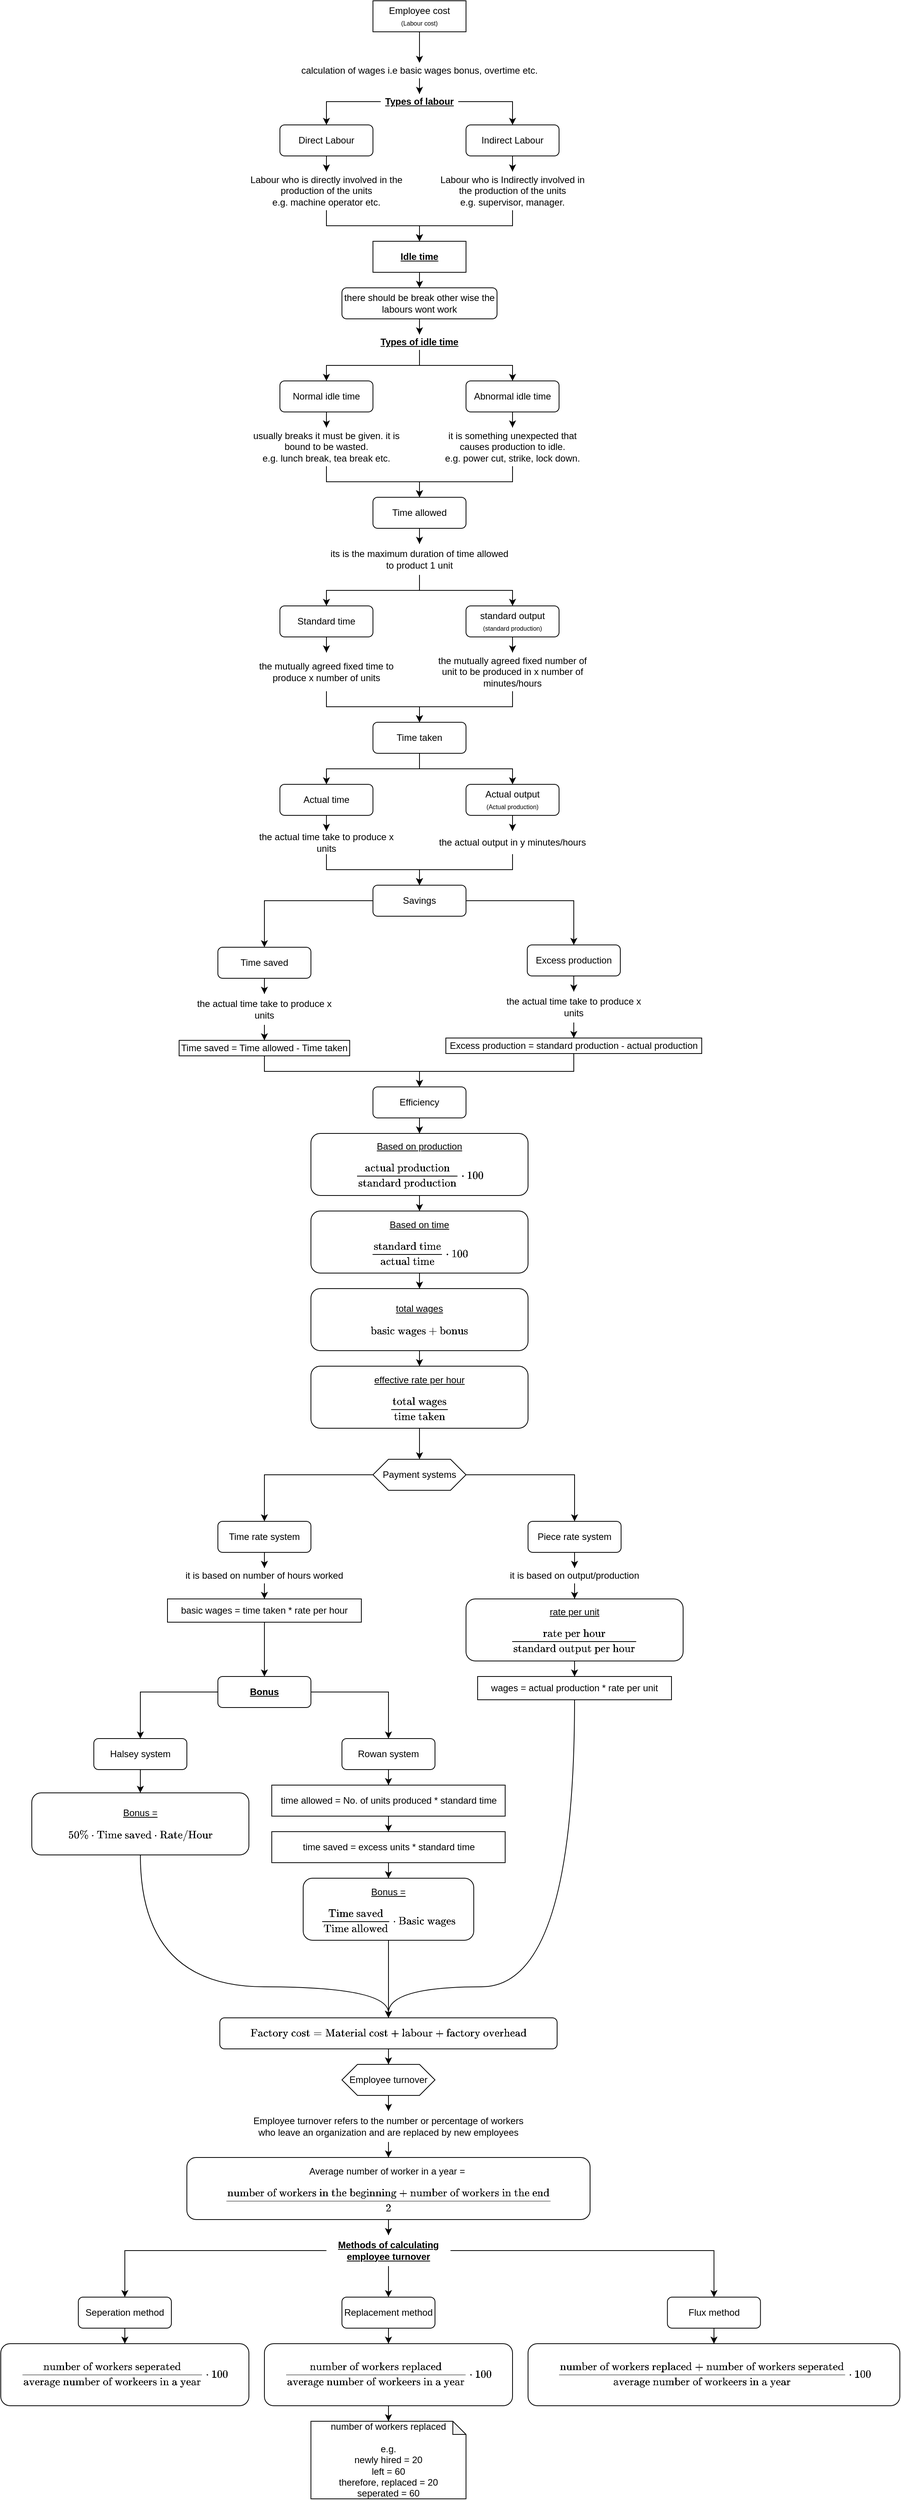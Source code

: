 <mxfile version="15.0.6" type="github">
  <diagram id="CyPvhByOn69fHsdpHqbr" name="Page-1">
    <mxGraphModel dx="1958" dy="593" grid="1" gridSize="10" guides="1" tooltips="1" connect="1" arrows="1" fold="1" page="1" pageScale="1" pageWidth="850" pageHeight="1100" math="1" shadow="0">
      <root>
        <mxCell id="0" />
        <mxCell id="1" parent="0" />
        <mxCell id="h90uzLbG_IrZYUISlAX0-3" style="edgeStyle=orthogonalEdgeStyle;rounded=0;orthogonalLoop=1;jettySize=auto;html=1;" parent="1" source="h90uzLbG_IrZYUISlAX0-1" target="h90uzLbG_IrZYUISlAX0-2" edge="1">
          <mxGeometry relative="1" as="geometry" />
        </mxCell>
        <mxCell id="h90uzLbG_IrZYUISlAX0-1" value="&lt;div&gt;Employee cost&lt;/div&gt;&lt;font style=&quot;font-size: 8px&quot;&gt;(Labour cost)&lt;/font&gt;" style="rounded=0;whiteSpace=wrap;html=1;" parent="1" vertex="1">
          <mxGeometry x="360" width="120" height="40" as="geometry" />
        </mxCell>
        <mxCell id="h90uzLbG_IrZYUISlAX0-8" style="edgeStyle=orthogonalEdgeStyle;rounded=0;orthogonalLoop=1;jettySize=auto;html=1;" parent="1" source="h90uzLbG_IrZYUISlAX0-2" target="h90uzLbG_IrZYUISlAX0-5" edge="1">
          <mxGeometry relative="1" as="geometry" />
        </mxCell>
        <mxCell id="h90uzLbG_IrZYUISlAX0-2" value="calculation of wages i.e basic wages bonus, overtime etc." style="text;html=1;strokeColor=none;fillColor=none;align=center;verticalAlign=middle;whiteSpace=wrap;rounded=0;" parent="1" vertex="1">
          <mxGeometry x="240" y="80" width="360" height="20" as="geometry" />
        </mxCell>
        <mxCell id="h90uzLbG_IrZYUISlAX0-11" style="edgeStyle=orthogonalEdgeStyle;rounded=0;orthogonalLoop=1;jettySize=auto;html=1;" parent="1" source="h90uzLbG_IrZYUISlAX0-5" target="h90uzLbG_IrZYUISlAX0-9" edge="1">
          <mxGeometry relative="1" as="geometry" />
        </mxCell>
        <mxCell id="h90uzLbG_IrZYUISlAX0-12" style="edgeStyle=orthogonalEdgeStyle;rounded=0;orthogonalLoop=1;jettySize=auto;html=1;" parent="1" source="h90uzLbG_IrZYUISlAX0-5" target="h90uzLbG_IrZYUISlAX0-10" edge="1">
          <mxGeometry relative="1" as="geometry" />
        </mxCell>
        <mxCell id="h90uzLbG_IrZYUISlAX0-5" value="&lt;u&gt;&lt;b&gt;Types of labour&lt;/b&gt;&lt;/u&gt;" style="text;html=1;strokeColor=none;fillColor=none;align=center;verticalAlign=middle;whiteSpace=wrap;rounded=0;" parent="1" vertex="1">
          <mxGeometry x="370" y="120" width="100" height="20" as="geometry" />
        </mxCell>
        <mxCell id="h90uzLbG_IrZYUISlAX0-15" style="edgeStyle=orthogonalEdgeStyle;rounded=0;orthogonalLoop=1;jettySize=auto;html=1;" parent="1" source="h90uzLbG_IrZYUISlAX0-9" target="h90uzLbG_IrZYUISlAX0-13" edge="1">
          <mxGeometry relative="1" as="geometry">
            <mxPoint x="300" y="220" as="targetPoint" />
          </mxGeometry>
        </mxCell>
        <mxCell id="h90uzLbG_IrZYUISlAX0-9" value="Direct Labour" style="rounded=1;whiteSpace=wrap;html=1;" parent="1" vertex="1">
          <mxGeometry x="240" y="160" width="120" height="40" as="geometry" />
        </mxCell>
        <mxCell id="h90uzLbG_IrZYUISlAX0-16" style="edgeStyle=orthogonalEdgeStyle;rounded=0;orthogonalLoop=1;jettySize=auto;html=1;" parent="1" source="h90uzLbG_IrZYUISlAX0-10" target="h90uzLbG_IrZYUISlAX0-14" edge="1">
          <mxGeometry relative="1" as="geometry" />
        </mxCell>
        <mxCell id="h90uzLbG_IrZYUISlAX0-10" value="Indirect Labour" style="rounded=1;whiteSpace=wrap;html=1;" parent="1" vertex="1">
          <mxGeometry x="480" y="160" width="120" height="40" as="geometry" />
        </mxCell>
        <mxCell id="h90uzLbG_IrZYUISlAX0-65" style="edgeStyle=orthogonalEdgeStyle;rounded=0;orthogonalLoop=1;jettySize=auto;html=1;" parent="1" source="h90uzLbG_IrZYUISlAX0-13" target="h90uzLbG_IrZYUISlAX0-17" edge="1">
          <mxGeometry relative="1" as="geometry" />
        </mxCell>
        <mxCell id="h90uzLbG_IrZYUISlAX0-13" value="&lt;div&gt;Labour who is directly involved in the production of the units&lt;/div&gt;e.g. machine operator etc." style="text;html=1;strokeColor=none;fillColor=none;align=center;verticalAlign=middle;whiteSpace=wrap;rounded=0;" parent="1" vertex="1">
          <mxGeometry x="200" y="220" width="200" height="50" as="geometry" />
        </mxCell>
        <mxCell id="h90uzLbG_IrZYUISlAX0-64" style="edgeStyle=orthogonalEdgeStyle;rounded=0;orthogonalLoop=1;jettySize=auto;html=1;" parent="1" source="h90uzLbG_IrZYUISlAX0-14" target="h90uzLbG_IrZYUISlAX0-17" edge="1">
          <mxGeometry relative="1" as="geometry" />
        </mxCell>
        <mxCell id="h90uzLbG_IrZYUISlAX0-14" value="Labour who is Indirectly involved in the production of the units&lt;br&gt;e.g. supervisor, manager." style="text;html=1;strokeColor=none;fillColor=none;align=center;verticalAlign=middle;whiteSpace=wrap;rounded=0;" parent="1" vertex="1">
          <mxGeometry x="440" y="220" width="200" height="50" as="geometry" />
        </mxCell>
        <mxCell id="h90uzLbG_IrZYUISlAX0-22" style="edgeStyle=orthogonalEdgeStyle;rounded=0;orthogonalLoop=1;jettySize=auto;html=1;" parent="1" source="h90uzLbG_IrZYUISlAX0-17" target="h90uzLbG_IrZYUISlAX0-21" edge="1">
          <mxGeometry relative="1" as="geometry" />
        </mxCell>
        <mxCell id="h90uzLbG_IrZYUISlAX0-17" value="&lt;u&gt;&lt;b&gt;Idle time&lt;br&gt;&lt;/b&gt;&lt;/u&gt;" style="rounded=0;whiteSpace=wrap;html=1;fontFamily=Helvetica;fontSize=12;fontColor=#000000;align=center;gradientColor=none;" parent="1" vertex="1">
          <mxGeometry x="360" y="310" width="120" height="40" as="geometry" />
        </mxCell>
        <mxCell id="h90uzLbG_IrZYUISlAX0-24" style="edgeStyle=orthogonalEdgeStyle;rounded=0;orthogonalLoop=1;jettySize=auto;html=1;" parent="1" source="h90uzLbG_IrZYUISlAX0-21" target="h90uzLbG_IrZYUISlAX0-23" edge="1">
          <mxGeometry relative="1" as="geometry" />
        </mxCell>
        <mxCell id="h90uzLbG_IrZYUISlAX0-21" value="there should be break other wise the labours wont work" style="rounded=1;whiteSpace=wrap;html=1;" parent="1" vertex="1">
          <mxGeometry x="320" y="370" width="200" height="40" as="geometry" />
        </mxCell>
        <mxCell id="h90uzLbG_IrZYUISlAX0-27" style="edgeStyle=orthogonalEdgeStyle;rounded=0;orthogonalLoop=1;jettySize=auto;html=1;" parent="1" source="h90uzLbG_IrZYUISlAX0-23" target="h90uzLbG_IrZYUISlAX0-25" edge="1">
          <mxGeometry relative="1" as="geometry" />
        </mxCell>
        <mxCell id="h90uzLbG_IrZYUISlAX0-28" style="edgeStyle=orthogonalEdgeStyle;rounded=0;orthogonalLoop=1;jettySize=auto;html=1;" parent="1" source="h90uzLbG_IrZYUISlAX0-23" target="h90uzLbG_IrZYUISlAX0-26" edge="1">
          <mxGeometry relative="1" as="geometry" />
        </mxCell>
        <mxCell id="h90uzLbG_IrZYUISlAX0-23" value="&lt;u&gt;&lt;b&gt;Types of idle time&lt;br&gt;&lt;/b&gt;&lt;/u&gt;" style="text;html=1;strokeColor=none;fillColor=none;align=center;verticalAlign=middle;whiteSpace=wrap;rounded=0;" parent="1" vertex="1">
          <mxGeometry x="360" y="430" width="120" height="20" as="geometry" />
        </mxCell>
        <mxCell id="h90uzLbG_IrZYUISlAX0-30" style="edgeStyle=orthogonalEdgeStyle;rounded=0;orthogonalLoop=1;jettySize=auto;html=1;" parent="1" source="h90uzLbG_IrZYUISlAX0-25" target="h90uzLbG_IrZYUISlAX0-29" edge="1">
          <mxGeometry relative="1" as="geometry" />
        </mxCell>
        <mxCell id="h90uzLbG_IrZYUISlAX0-25" value="Normal idle time" style="rounded=1;whiteSpace=wrap;html=1;" parent="1" vertex="1">
          <mxGeometry x="240" y="490" width="120" height="40" as="geometry" />
        </mxCell>
        <mxCell id="h90uzLbG_IrZYUISlAX0-32" style="edgeStyle=orthogonalEdgeStyle;rounded=0;orthogonalLoop=1;jettySize=auto;html=1;" parent="1" source="h90uzLbG_IrZYUISlAX0-26" target="h90uzLbG_IrZYUISlAX0-31" edge="1">
          <mxGeometry relative="1" as="geometry" />
        </mxCell>
        <mxCell id="h90uzLbG_IrZYUISlAX0-26" value="Abnormal idle time" style="rounded=1;whiteSpace=wrap;html=1;" parent="1" vertex="1">
          <mxGeometry x="480" y="490" width="120" height="40" as="geometry" />
        </mxCell>
        <mxCell id="h90uzLbG_IrZYUISlAX0-35" style="edgeStyle=orthogonalEdgeStyle;rounded=0;orthogonalLoop=1;jettySize=auto;html=1;" parent="1" source="h90uzLbG_IrZYUISlAX0-29" target="h90uzLbG_IrZYUISlAX0-33" edge="1">
          <mxGeometry relative="1" as="geometry" />
        </mxCell>
        <mxCell id="h90uzLbG_IrZYUISlAX0-29" value="&lt;div&gt;usually breaks it must be given. it is bound to be wasted.&lt;/div&gt;&lt;div&gt;e.g. lunch break, tea break etc.&lt;br&gt;&lt;/div&gt;" style="text;html=1;strokeColor=none;fillColor=none;align=center;verticalAlign=middle;whiteSpace=wrap;rounded=0;" parent="1" vertex="1">
          <mxGeometry x="200" y="550" width="200" height="50" as="geometry" />
        </mxCell>
        <mxCell id="h90uzLbG_IrZYUISlAX0-34" style="edgeStyle=orthogonalEdgeStyle;rounded=0;orthogonalLoop=1;jettySize=auto;html=1;" parent="1" source="h90uzLbG_IrZYUISlAX0-31" target="h90uzLbG_IrZYUISlAX0-33" edge="1">
          <mxGeometry relative="1" as="geometry" />
        </mxCell>
        <mxCell id="h90uzLbG_IrZYUISlAX0-31" value="&lt;div&gt;it is something unexpected that causes production to idle.&lt;/div&gt;&lt;div&gt;e.g. power cut, strike, lock down.&lt;br&gt;&lt;/div&gt;" style="text;html=1;strokeColor=none;fillColor=none;align=center;verticalAlign=middle;whiteSpace=wrap;rounded=0;" parent="1" vertex="1">
          <mxGeometry x="440" y="550" width="200" height="50" as="geometry" />
        </mxCell>
        <mxCell id="h90uzLbG_IrZYUISlAX0-40" style="edgeStyle=orthogonalEdgeStyle;rounded=0;orthogonalLoop=1;jettySize=auto;html=1;" parent="1" source="h90uzLbG_IrZYUISlAX0-33" target="h90uzLbG_IrZYUISlAX0-37" edge="1">
          <mxGeometry relative="1" as="geometry" />
        </mxCell>
        <mxCell id="h90uzLbG_IrZYUISlAX0-33" value="Time allowed" style="rounded=1;whiteSpace=wrap;html=1;" parent="1" vertex="1">
          <mxGeometry x="360" y="640" width="120" height="40" as="geometry" />
        </mxCell>
        <mxCell id="h90uzLbG_IrZYUISlAX0-44" style="edgeStyle=orthogonalEdgeStyle;rounded=0;orthogonalLoop=1;jettySize=auto;html=1;" parent="1" source="h90uzLbG_IrZYUISlAX0-37" target="h90uzLbG_IrZYUISlAX0-42" edge="1">
          <mxGeometry relative="1" as="geometry" />
        </mxCell>
        <mxCell id="h90uzLbG_IrZYUISlAX0-45" style="edgeStyle=orthogonalEdgeStyle;rounded=0;orthogonalLoop=1;jettySize=auto;html=1;" parent="1" source="h90uzLbG_IrZYUISlAX0-37" target="h90uzLbG_IrZYUISlAX0-43" edge="1">
          <mxGeometry relative="1" as="geometry" />
        </mxCell>
        <mxCell id="h90uzLbG_IrZYUISlAX0-37" value="its is the maximum duration of time allowed to product 1 unit" style="text;html=1;strokeColor=none;fillColor=none;align=center;verticalAlign=middle;whiteSpace=wrap;rounded=0;" parent="1" vertex="1">
          <mxGeometry x="300" y="700" width="240" height="40" as="geometry" />
        </mxCell>
        <mxCell id="h90uzLbG_IrZYUISlAX0-47" style="edgeStyle=orthogonalEdgeStyle;rounded=0;orthogonalLoop=1;jettySize=auto;html=1;" parent="1" source="h90uzLbG_IrZYUISlAX0-42" target="h90uzLbG_IrZYUISlAX0-46" edge="1">
          <mxGeometry relative="1" as="geometry" />
        </mxCell>
        <mxCell id="h90uzLbG_IrZYUISlAX0-42" value="Standard time" style="rounded=1;whiteSpace=wrap;html=1;" parent="1" vertex="1">
          <mxGeometry x="240" y="780" width="120" height="40" as="geometry" />
        </mxCell>
        <mxCell id="h90uzLbG_IrZYUISlAX0-49" style="edgeStyle=orthogonalEdgeStyle;rounded=0;orthogonalLoop=1;jettySize=auto;html=1;" parent="1" source="h90uzLbG_IrZYUISlAX0-43" target="h90uzLbG_IrZYUISlAX0-48" edge="1">
          <mxGeometry relative="1" as="geometry" />
        </mxCell>
        <mxCell id="h90uzLbG_IrZYUISlAX0-43" value="&lt;div&gt;standard output&lt;/div&gt;&lt;font style=&quot;font-size: 8px&quot;&gt;(standard production)&lt;/font&gt;" style="rounded=1;whiteSpace=wrap;html=1;" parent="1" vertex="1">
          <mxGeometry x="480" y="780" width="120" height="40" as="geometry" />
        </mxCell>
        <mxCell id="h90uzLbG_IrZYUISlAX0-52" style="edgeStyle=orthogonalEdgeStyle;rounded=0;orthogonalLoop=1;jettySize=auto;html=1;" parent="1" source="h90uzLbG_IrZYUISlAX0-46" target="h90uzLbG_IrZYUISlAX0-50" edge="1">
          <mxGeometry relative="1" as="geometry" />
        </mxCell>
        <mxCell id="h90uzLbG_IrZYUISlAX0-46" value="the mutually agreed fixed time to produce x number of units" style="text;html=1;strokeColor=none;fillColor=none;align=center;verticalAlign=middle;whiteSpace=wrap;rounded=0;" parent="1" vertex="1">
          <mxGeometry x="200" y="840" width="200" height="50" as="geometry" />
        </mxCell>
        <mxCell id="h90uzLbG_IrZYUISlAX0-51" style="edgeStyle=orthogonalEdgeStyle;rounded=0;orthogonalLoop=1;jettySize=auto;html=1;" parent="1" source="h90uzLbG_IrZYUISlAX0-48" target="h90uzLbG_IrZYUISlAX0-50" edge="1">
          <mxGeometry relative="1" as="geometry" />
        </mxCell>
        <mxCell id="h90uzLbG_IrZYUISlAX0-48" value="the mutually agreed fixed number of unit to be produced in x number of minutes/hours" style="text;html=1;strokeColor=none;fillColor=none;align=center;verticalAlign=middle;whiteSpace=wrap;rounded=0;" parent="1" vertex="1">
          <mxGeometry x="440" y="840" width="200" height="50" as="geometry" />
        </mxCell>
        <mxCell id="h90uzLbG_IrZYUISlAX0-56" style="edgeStyle=orthogonalEdgeStyle;rounded=0;orthogonalLoop=1;jettySize=auto;html=1;" parent="1" source="h90uzLbG_IrZYUISlAX0-50" target="h90uzLbG_IrZYUISlAX0-53" edge="1">
          <mxGeometry relative="1" as="geometry" />
        </mxCell>
        <mxCell id="h90uzLbG_IrZYUISlAX0-57" style="edgeStyle=orthogonalEdgeStyle;rounded=0;orthogonalLoop=1;jettySize=auto;html=1;" parent="1" source="h90uzLbG_IrZYUISlAX0-50" target="h90uzLbG_IrZYUISlAX0-54" edge="1">
          <mxGeometry relative="1" as="geometry" />
        </mxCell>
        <mxCell id="h90uzLbG_IrZYUISlAX0-50" value="Time taken" style="rounded=1;whiteSpace=wrap;html=1;" parent="1" vertex="1">
          <mxGeometry x="360" y="930" width="120" height="40" as="geometry" />
        </mxCell>
        <mxCell id="h90uzLbG_IrZYUISlAX0-61" style="edgeStyle=orthogonalEdgeStyle;rounded=0;orthogonalLoop=1;jettySize=auto;html=1;" parent="1" source="h90uzLbG_IrZYUISlAX0-53" target="h90uzLbG_IrZYUISlAX0-60" edge="1">
          <mxGeometry relative="1" as="geometry" />
        </mxCell>
        <mxCell id="h90uzLbG_IrZYUISlAX0-53" value="Actual time" style="rounded=1;whiteSpace=wrap;html=1;" parent="1" vertex="1">
          <mxGeometry x="240" y="1010" width="120" height="40" as="geometry" />
        </mxCell>
        <mxCell id="h90uzLbG_IrZYUISlAX0-63" style="edgeStyle=orthogonalEdgeStyle;rounded=0;orthogonalLoop=1;jettySize=auto;html=1;" parent="1" source="h90uzLbG_IrZYUISlAX0-54" target="h90uzLbG_IrZYUISlAX0-62" edge="1">
          <mxGeometry relative="1" as="geometry" />
        </mxCell>
        <mxCell id="h90uzLbG_IrZYUISlAX0-54" value="&lt;div&gt;Actual output&lt;/div&gt;&lt;font style=&quot;font-size: 8px&quot;&gt;(Actual production)&lt;/font&gt;" style="rounded=1;whiteSpace=wrap;html=1;" parent="1" vertex="1">
          <mxGeometry x="480" y="1010" width="120" height="40" as="geometry" />
        </mxCell>
        <mxCell id="h90uzLbG_IrZYUISlAX0-68" style="edgeStyle=orthogonalEdgeStyle;rounded=0;orthogonalLoop=1;jettySize=auto;html=1;" parent="1" source="h90uzLbG_IrZYUISlAX0-60" target="h90uzLbG_IrZYUISlAX0-66" edge="1">
          <mxGeometry relative="1" as="geometry" />
        </mxCell>
        <mxCell id="h90uzLbG_IrZYUISlAX0-60" value="the actual time take to produce x units" style="text;html=1;strokeColor=none;fillColor=none;align=center;verticalAlign=middle;whiteSpace=wrap;rounded=0;" parent="1" vertex="1">
          <mxGeometry x="200" y="1070" width="200" height="30" as="geometry" />
        </mxCell>
        <mxCell id="h90uzLbG_IrZYUISlAX0-67" style="edgeStyle=orthogonalEdgeStyle;rounded=0;orthogonalLoop=1;jettySize=auto;html=1;" parent="1" source="h90uzLbG_IrZYUISlAX0-62" target="h90uzLbG_IrZYUISlAX0-66" edge="1">
          <mxGeometry relative="1" as="geometry" />
        </mxCell>
        <mxCell id="h90uzLbG_IrZYUISlAX0-62" value="the actual output in y minutes/hours" style="text;html=1;strokeColor=none;fillColor=none;align=center;verticalAlign=middle;whiteSpace=wrap;rounded=0;" parent="1" vertex="1">
          <mxGeometry x="440" y="1070" width="200" height="30" as="geometry" />
        </mxCell>
        <mxCell id="h90uzLbG_IrZYUISlAX0-71" style="edgeStyle=orthogonalEdgeStyle;rounded=0;orthogonalLoop=1;jettySize=auto;html=1;" parent="1" source="h90uzLbG_IrZYUISlAX0-66" target="h90uzLbG_IrZYUISlAX0-69" edge="1">
          <mxGeometry relative="1" as="geometry" />
        </mxCell>
        <mxCell id="h90uzLbG_IrZYUISlAX0-72" style="edgeStyle=orthogonalEdgeStyle;rounded=0;orthogonalLoop=1;jettySize=auto;html=1;" parent="1" source="h90uzLbG_IrZYUISlAX0-66" target="h90uzLbG_IrZYUISlAX0-70" edge="1">
          <mxGeometry relative="1" as="geometry" />
        </mxCell>
        <mxCell id="h90uzLbG_IrZYUISlAX0-66" value="Savings" style="rounded=1;whiteSpace=wrap;html=1;" parent="1" vertex="1">
          <mxGeometry x="360" y="1140" width="120" height="40" as="geometry" />
        </mxCell>
        <mxCell id="h90uzLbG_IrZYUISlAX0-74" style="edgeStyle=orthogonalEdgeStyle;rounded=0;orthogonalLoop=1;jettySize=auto;html=1;" parent="1" source="h90uzLbG_IrZYUISlAX0-69" target="h90uzLbG_IrZYUISlAX0-73" edge="1">
          <mxGeometry relative="1" as="geometry" />
        </mxCell>
        <mxCell id="h90uzLbG_IrZYUISlAX0-69" value="Time saved" style="rounded=1;whiteSpace=wrap;html=1;" parent="1" vertex="1">
          <mxGeometry x="160" y="1220" width="120" height="40" as="geometry" />
        </mxCell>
        <mxCell id="h90uzLbG_IrZYUISlAX0-76" style="edgeStyle=orthogonalEdgeStyle;rounded=0;orthogonalLoop=1;jettySize=auto;html=1;" parent="1" source="h90uzLbG_IrZYUISlAX0-70" target="h90uzLbG_IrZYUISlAX0-75" edge="1">
          <mxGeometry relative="1" as="geometry" />
        </mxCell>
        <mxCell id="h90uzLbG_IrZYUISlAX0-70" value="Excess production" style="rounded=1;whiteSpace=wrap;html=1;" parent="1" vertex="1">
          <mxGeometry x="559" y="1217" width="120" height="40" as="geometry" />
        </mxCell>
        <mxCell id="h90uzLbG_IrZYUISlAX0-82" style="edgeStyle=orthogonalEdgeStyle;rounded=0;orthogonalLoop=1;jettySize=auto;html=1;entryX=0.5;entryY=0;entryDx=0;entryDy=0;" parent="1" source="h90uzLbG_IrZYUISlAX0-73" target="h90uzLbG_IrZYUISlAX0-80" edge="1">
          <mxGeometry relative="1" as="geometry" />
        </mxCell>
        <mxCell id="h90uzLbG_IrZYUISlAX0-73" value="the actual time take to produce x units" style="text;html=1;strokeColor=none;fillColor=none;align=center;verticalAlign=middle;whiteSpace=wrap;rounded=0;" parent="1" vertex="1">
          <mxGeometry x="120" y="1280" width="200" height="40" as="geometry" />
        </mxCell>
        <mxCell id="h90uzLbG_IrZYUISlAX0-84" style="edgeStyle=orthogonalEdgeStyle;rounded=0;orthogonalLoop=1;jettySize=auto;html=1;" parent="1" source="h90uzLbG_IrZYUISlAX0-75" target="h90uzLbG_IrZYUISlAX0-83" edge="1">
          <mxGeometry relative="1" as="geometry" />
        </mxCell>
        <mxCell id="h90uzLbG_IrZYUISlAX0-75" value="the actual time take to produce x units" style="text;html=1;strokeColor=none;fillColor=none;align=center;verticalAlign=middle;whiteSpace=wrap;rounded=0;" parent="1" vertex="1">
          <mxGeometry x="519" y="1277" width="200" height="40" as="geometry" />
        </mxCell>
        <mxCell id="h90uzLbG_IrZYUISlAX0-87" style="edgeStyle=orthogonalEdgeStyle;rounded=0;orthogonalLoop=1;jettySize=auto;html=1;" parent="1" source="h90uzLbG_IrZYUISlAX0-80" target="h90uzLbG_IrZYUISlAX0-85" edge="1">
          <mxGeometry relative="1" as="geometry">
            <Array as="points">
              <mxPoint x="220" y="1380" />
              <mxPoint x="420" y="1380" />
            </Array>
          </mxGeometry>
        </mxCell>
        <mxCell id="h90uzLbG_IrZYUISlAX0-80" value="Time saved = Time allowed - Time taken" style="rounded=0;whiteSpace=wrap;html=1;" parent="1" vertex="1">
          <mxGeometry x="110" y="1340" width="220" height="20" as="geometry" />
        </mxCell>
        <mxCell id="h90uzLbG_IrZYUISlAX0-86" style="edgeStyle=orthogonalEdgeStyle;rounded=0;orthogonalLoop=1;jettySize=auto;html=1;" parent="1" source="h90uzLbG_IrZYUISlAX0-83" target="h90uzLbG_IrZYUISlAX0-85" edge="1">
          <mxGeometry relative="1" as="geometry">
            <Array as="points">
              <mxPoint x="619" y="1380" />
              <mxPoint x="420" y="1380" />
            </Array>
          </mxGeometry>
        </mxCell>
        <mxCell id="h90uzLbG_IrZYUISlAX0-83" value="Excess production = standard production - actual production" style="rounded=0;whiteSpace=wrap;html=1;" parent="1" vertex="1">
          <mxGeometry x="454" y="1337" width="330" height="20" as="geometry" />
        </mxCell>
        <mxCell id="h90uzLbG_IrZYUISlAX0-90" style="edgeStyle=orthogonalEdgeStyle;rounded=0;orthogonalLoop=1;jettySize=auto;html=1;" parent="1" source="h90uzLbG_IrZYUISlAX0-85" target="h90uzLbG_IrZYUISlAX0-88" edge="1">
          <mxGeometry relative="1" as="geometry" />
        </mxCell>
        <mxCell id="h90uzLbG_IrZYUISlAX0-85" value="Efficiency" style="rounded=1;whiteSpace=wrap;html=1;" parent="1" vertex="1">
          <mxGeometry x="360" y="1400" width="120" height="40" as="geometry" />
        </mxCell>
        <mxCell id="h90uzLbG_IrZYUISlAX0-91" style="edgeStyle=orthogonalEdgeStyle;rounded=0;orthogonalLoop=1;jettySize=auto;html=1;" parent="1" source="h90uzLbG_IrZYUISlAX0-88" target="h90uzLbG_IrZYUISlAX0-89" edge="1">
          <mxGeometry relative="1" as="geometry" />
        </mxCell>
        <mxCell id="h90uzLbG_IrZYUISlAX0-88" value="&lt;div&gt;&lt;u&gt;Based on production&lt;/u&gt;&lt;/div&gt;&lt;div&gt;&lt;u&gt;&lt;br&gt;&lt;/u&gt;&lt;/div&gt;&lt;div&gt;`\text{actual production}/\text{standard production}*100`&lt;br&gt;&lt;/div&gt;" style="rounded=1;whiteSpace=wrap;html=1;" parent="1" vertex="1">
          <mxGeometry x="280" y="1460" width="280" height="80" as="geometry" />
        </mxCell>
        <mxCell id="h90uzLbG_IrZYUISlAX0-97" style="edgeStyle=orthogonalEdgeStyle;rounded=0;orthogonalLoop=1;jettySize=auto;html=1;" parent="1" source="h90uzLbG_IrZYUISlAX0-89" target="h90uzLbG_IrZYUISlAX0-92" edge="1">
          <mxGeometry relative="1" as="geometry" />
        </mxCell>
        <mxCell id="h90uzLbG_IrZYUISlAX0-89" value="&lt;div&gt;&lt;u&gt;Based on time&lt;br&gt;&lt;/u&gt;&lt;/div&gt;&lt;div&gt;&lt;u&gt;&lt;br&gt;&lt;/u&gt;&lt;/div&gt;&lt;div&gt;`\text{standard time}/\text{actual time}*100`&lt;br&gt;&lt;/div&gt;" style="rounded=1;whiteSpace=wrap;html=1;" parent="1" vertex="1">
          <mxGeometry x="280" y="1560" width="280" height="80" as="geometry" />
        </mxCell>
        <mxCell id="h90uzLbG_IrZYUISlAX0-94" style="edgeStyle=orthogonalEdgeStyle;rounded=0;orthogonalLoop=1;jettySize=auto;html=1;" parent="1" source="h90uzLbG_IrZYUISlAX0-92" target="h90uzLbG_IrZYUISlAX0-93" edge="1">
          <mxGeometry relative="1" as="geometry" />
        </mxCell>
        <mxCell id="h90uzLbG_IrZYUISlAX0-92" value="&lt;div&gt;&lt;u&gt;total wages&lt;br&gt;&lt;/u&gt;&lt;/div&gt;&lt;div&gt;&lt;u&gt;&lt;br&gt;&lt;/u&gt;&lt;/div&gt;&lt;div&gt;`\text{basic wages}+\text{bonus}`&lt;br&gt;&lt;/div&gt;" style="rounded=1;whiteSpace=wrap;html=1;" parent="1" vertex="1">
          <mxGeometry x="280" y="1660" width="280" height="80" as="geometry" />
        </mxCell>
        <mxCell id="h90uzLbG_IrZYUISlAX0-96" style="edgeStyle=orthogonalEdgeStyle;rounded=0;orthogonalLoop=1;jettySize=auto;html=1;" parent="1" source="h90uzLbG_IrZYUISlAX0-93" target="h90uzLbG_IrZYUISlAX0-95" edge="1">
          <mxGeometry relative="1" as="geometry" />
        </mxCell>
        <mxCell id="h90uzLbG_IrZYUISlAX0-93" value="&lt;div&gt;&lt;u&gt;effective rate per hour&lt;br&gt;&lt;/u&gt;&lt;/div&gt;&lt;div&gt;&lt;u&gt;&lt;br&gt;&lt;/u&gt;&lt;/div&gt;&lt;div&gt;`\text{total wages}/\text{time taken}`&lt;br&gt;&lt;/div&gt;" style="rounded=1;whiteSpace=wrap;html=1;" parent="1" vertex="1">
          <mxGeometry x="280" y="1760" width="280" height="80" as="geometry" />
        </mxCell>
        <mxCell id="h90uzLbG_IrZYUISlAX0-100" style="edgeStyle=orthogonalEdgeStyle;rounded=0;orthogonalLoop=1;jettySize=auto;html=1;" parent="1" source="h90uzLbG_IrZYUISlAX0-95" target="h90uzLbG_IrZYUISlAX0-98" edge="1">
          <mxGeometry relative="1" as="geometry" />
        </mxCell>
        <mxCell id="h90uzLbG_IrZYUISlAX0-101" style="edgeStyle=orthogonalEdgeStyle;rounded=0;orthogonalLoop=1;jettySize=auto;html=1;" parent="1" source="h90uzLbG_IrZYUISlAX0-95" target="h90uzLbG_IrZYUISlAX0-99" edge="1">
          <mxGeometry relative="1" as="geometry" />
        </mxCell>
        <mxCell id="h90uzLbG_IrZYUISlAX0-95" value="Payment systems" style="shape=hexagon;perimeter=hexagonPerimeter2;whiteSpace=wrap;html=1;fixedSize=1;" parent="1" vertex="1">
          <mxGeometry x="360" y="1880" width="120" height="40" as="geometry" />
        </mxCell>
        <mxCell id="h90uzLbG_IrZYUISlAX0-103" style="edgeStyle=orthogonalEdgeStyle;rounded=0;orthogonalLoop=1;jettySize=auto;html=1;" parent="1" source="h90uzLbG_IrZYUISlAX0-98" target="h90uzLbG_IrZYUISlAX0-102" edge="1">
          <mxGeometry relative="1" as="geometry" />
        </mxCell>
        <mxCell id="h90uzLbG_IrZYUISlAX0-98" value="Time rate system" style="rounded=1;whiteSpace=wrap;html=1;" parent="1" vertex="1">
          <mxGeometry x="160" y="1960" width="120" height="40" as="geometry" />
        </mxCell>
        <mxCell id="h90uzLbG_IrZYUISlAX0-105" style="edgeStyle=orthogonalEdgeStyle;rounded=0;orthogonalLoop=1;jettySize=auto;html=1;" parent="1" source="h90uzLbG_IrZYUISlAX0-99" target="h90uzLbG_IrZYUISlAX0-104" edge="1">
          <mxGeometry relative="1" as="geometry" />
        </mxCell>
        <mxCell id="h90uzLbG_IrZYUISlAX0-99" value="Piece rate system" style="rounded=1;whiteSpace=wrap;html=1;" parent="1" vertex="1">
          <mxGeometry x="560" y="1960" width="120" height="40" as="geometry" />
        </mxCell>
        <mxCell id="h90uzLbG_IrZYUISlAX0-107" style="edgeStyle=orthogonalEdgeStyle;rounded=0;orthogonalLoop=1;jettySize=auto;html=1;" parent="1" source="h90uzLbG_IrZYUISlAX0-102" target="h90uzLbG_IrZYUISlAX0-106" edge="1">
          <mxGeometry relative="1" as="geometry" />
        </mxCell>
        <mxCell id="h90uzLbG_IrZYUISlAX0-102" value="it is based on number of hours worked" style="text;html=1;strokeColor=none;fillColor=none;align=center;verticalAlign=middle;whiteSpace=wrap;rounded=0;" parent="1" vertex="1">
          <mxGeometry x="80" y="2020" width="280" height="20" as="geometry" />
        </mxCell>
        <mxCell id="h90uzLbG_IrZYUISlAX0-111" style="edgeStyle=orthogonalEdgeStyle;rounded=0;orthogonalLoop=1;jettySize=auto;html=1;" parent="1" source="h90uzLbG_IrZYUISlAX0-104" target="h90uzLbG_IrZYUISlAX0-110" edge="1">
          <mxGeometry relative="1" as="geometry" />
        </mxCell>
        <mxCell id="h90uzLbG_IrZYUISlAX0-104" value="it is based on output/production" style="text;html=1;strokeColor=none;fillColor=none;align=center;verticalAlign=middle;whiteSpace=wrap;rounded=0;" parent="1" vertex="1">
          <mxGeometry x="480" y="2020" width="280" height="20" as="geometry" />
        </mxCell>
        <mxCell id="h90uzLbG_IrZYUISlAX0-115" style="edgeStyle=orthogonalEdgeStyle;rounded=0;orthogonalLoop=1;jettySize=auto;html=1;entryX=0.5;entryY=0;entryDx=0;entryDy=0;" parent="1" source="h90uzLbG_IrZYUISlAX0-106" target="h90uzLbG_IrZYUISlAX0-114" edge="1">
          <mxGeometry relative="1" as="geometry" />
        </mxCell>
        <mxCell id="h90uzLbG_IrZYUISlAX0-106" value="basic wages = time taken * rate per hour" style="rounded=0;whiteSpace=wrap;html=1;" parent="1" vertex="1">
          <mxGeometry x="95" y="2060" width="250" height="30" as="geometry" />
        </mxCell>
        <mxCell id="h90uzLbG_IrZYUISlAX0-147" style="edgeStyle=orthogonalEdgeStyle;curved=1;rounded=0;orthogonalLoop=1;jettySize=auto;html=1;" parent="1" source="h90uzLbG_IrZYUISlAX0-108" target="h90uzLbG_IrZYUISlAX0-130" edge="1">
          <mxGeometry relative="1" as="geometry">
            <Array as="points">
              <mxPoint x="620" y="2560" />
              <mxPoint x="380" y="2560" />
            </Array>
          </mxGeometry>
        </mxCell>
        <mxCell id="h90uzLbG_IrZYUISlAX0-108" value="wages = actual production * rate per unit" style="rounded=0;whiteSpace=wrap;html=1;" parent="1" vertex="1">
          <mxGeometry x="495" y="2160" width="250" height="30" as="geometry" />
        </mxCell>
        <mxCell id="h90uzLbG_IrZYUISlAX0-113" style="edgeStyle=orthogonalEdgeStyle;rounded=0;orthogonalLoop=1;jettySize=auto;html=1;entryX=0.5;entryY=0;entryDx=0;entryDy=0;" parent="1" source="h90uzLbG_IrZYUISlAX0-110" target="h90uzLbG_IrZYUISlAX0-108" edge="1">
          <mxGeometry relative="1" as="geometry" />
        </mxCell>
        <mxCell id="h90uzLbG_IrZYUISlAX0-110" value="&lt;div&gt;&lt;u&gt;rate per unit&lt;br&gt;&lt;/u&gt;&lt;/div&gt;&lt;div&gt;&lt;u&gt;&lt;br&gt;&lt;/u&gt;&lt;/div&gt;&lt;div&gt;`\text{rate per hour}/\text{standard output per hour}`&lt;br&gt;&lt;/div&gt;" style="rounded=1;whiteSpace=wrap;html=1;" parent="1" vertex="1">
          <mxGeometry x="480" y="2060" width="280" height="80" as="geometry" />
        </mxCell>
        <mxCell id="h90uzLbG_IrZYUISlAX0-118" style="edgeStyle=orthogonalEdgeStyle;rounded=0;orthogonalLoop=1;jettySize=auto;html=1;" parent="1" source="h90uzLbG_IrZYUISlAX0-114" target="h90uzLbG_IrZYUISlAX0-117" edge="1">
          <mxGeometry relative="1" as="geometry" />
        </mxCell>
        <mxCell id="h90uzLbG_IrZYUISlAX0-119" style="edgeStyle=orthogonalEdgeStyle;rounded=0;orthogonalLoop=1;jettySize=auto;html=1;" parent="1" source="h90uzLbG_IrZYUISlAX0-114" target="h90uzLbG_IrZYUISlAX0-116" edge="1">
          <mxGeometry relative="1" as="geometry" />
        </mxCell>
        <mxCell id="h90uzLbG_IrZYUISlAX0-114" value="&lt;u&gt;&lt;b&gt;Bonus&lt;/b&gt;&lt;/u&gt;" style="rounded=1;whiteSpace=wrap;html=1;" parent="1" vertex="1">
          <mxGeometry x="160" y="2160" width="120" height="40" as="geometry" />
        </mxCell>
        <mxCell id="h90uzLbG_IrZYUISlAX0-123" style="edgeStyle=orthogonalEdgeStyle;rounded=0;orthogonalLoop=1;jettySize=auto;html=1;" parent="1" source="h90uzLbG_IrZYUISlAX0-116" target="h90uzLbG_IrZYUISlAX0-122" edge="1">
          <mxGeometry relative="1" as="geometry" />
        </mxCell>
        <mxCell id="h90uzLbG_IrZYUISlAX0-116" value="Halsey system" style="rounded=1;whiteSpace=wrap;html=1;" parent="1" vertex="1">
          <mxGeometry y="2240" width="120" height="40" as="geometry" />
        </mxCell>
        <mxCell id="h90uzLbG_IrZYUISlAX0-126" style="edgeStyle=orthogonalEdgeStyle;rounded=0;orthogonalLoop=1;jettySize=auto;html=1;" parent="1" source="h90uzLbG_IrZYUISlAX0-117" target="h90uzLbG_IrZYUISlAX0-125" edge="1">
          <mxGeometry relative="1" as="geometry" />
        </mxCell>
        <mxCell id="h90uzLbG_IrZYUISlAX0-117" value="Rowan system" style="rounded=1;whiteSpace=wrap;html=1;" parent="1" vertex="1">
          <mxGeometry x="320" y="2240" width="120" height="40" as="geometry" />
        </mxCell>
        <mxCell id="h90uzLbG_IrZYUISlAX0-148" style="edgeStyle=orthogonalEdgeStyle;curved=1;rounded=0;orthogonalLoop=1;jettySize=auto;html=1;entryX=0.5;entryY=0;entryDx=0;entryDy=0;" parent="1" source="h90uzLbG_IrZYUISlAX0-122" target="h90uzLbG_IrZYUISlAX0-130" edge="1">
          <mxGeometry relative="1" as="geometry">
            <Array as="points">
              <mxPoint x="60" y="2560" />
              <mxPoint x="380" y="2560" />
            </Array>
          </mxGeometry>
        </mxCell>
        <mxCell id="h90uzLbG_IrZYUISlAX0-122" value="&lt;div&gt;&lt;u&gt;Bonus =&lt;br&gt;&lt;/u&gt;&lt;/div&gt;&lt;div&gt;&lt;u&gt;&lt;br&gt;&lt;/u&gt;&lt;/div&gt;&lt;div&gt;`50%*\text{Time saved}*\text{Rate/Hour}`&lt;br&gt;&lt;/div&gt;" style="rounded=1;whiteSpace=wrap;html=1;" parent="1" vertex="1">
          <mxGeometry x="-80" y="2310" width="280" height="80" as="geometry" />
        </mxCell>
        <mxCell id="h90uzLbG_IrZYUISlAX0-142" style="edgeStyle=orthogonalEdgeStyle;curved=1;rounded=0;orthogonalLoop=1;jettySize=auto;html=1;" parent="1" source="h90uzLbG_IrZYUISlAX0-124" target="h90uzLbG_IrZYUISlAX0-130" edge="1">
          <mxGeometry relative="1" as="geometry" />
        </mxCell>
        <mxCell id="h90uzLbG_IrZYUISlAX0-124" value="&lt;div&gt;&lt;u&gt;Bonus =&lt;br&gt;&lt;/u&gt;&lt;/div&gt;&lt;div&gt;&lt;u&gt;&lt;br&gt;&lt;/u&gt;&lt;/div&gt;&lt;div&gt;`\text{Time saved}/\text{Time allowed}*\text{Basic wages}`&lt;br&gt;&lt;/div&gt;" style="rounded=1;whiteSpace=wrap;html=1;" parent="1" vertex="1">
          <mxGeometry x="270" y="2420" width="220" height="80" as="geometry" />
        </mxCell>
        <mxCell id="h90uzLbG_IrZYUISlAX0-128" style="edgeStyle=orthogonalEdgeStyle;rounded=0;orthogonalLoop=1;jettySize=auto;html=1;" parent="1" source="h90uzLbG_IrZYUISlAX0-125" target="h90uzLbG_IrZYUISlAX0-127" edge="1">
          <mxGeometry relative="1" as="geometry" />
        </mxCell>
        <mxCell id="h90uzLbG_IrZYUISlAX0-125" value="time allowed = No. of units produced * standard time" style="rounded=0;whiteSpace=wrap;html=1;" parent="1" vertex="1">
          <mxGeometry x="229.5" y="2300" width="301" height="40" as="geometry" />
        </mxCell>
        <mxCell id="h90uzLbG_IrZYUISlAX0-129" style="edgeStyle=orthogonalEdgeStyle;rounded=0;orthogonalLoop=1;jettySize=auto;html=1;" parent="1" source="h90uzLbG_IrZYUISlAX0-127" target="h90uzLbG_IrZYUISlAX0-124" edge="1">
          <mxGeometry relative="1" as="geometry" />
        </mxCell>
        <mxCell id="h90uzLbG_IrZYUISlAX0-127" value="time saved = excess units * standard time" style="rounded=0;whiteSpace=wrap;html=1;" parent="1" vertex="1">
          <mxGeometry x="229.5" y="2360" width="301" height="40" as="geometry" />
        </mxCell>
        <mxCell id="4Gh-3FB3gp2eRBAiM5g2-4" style="edgeStyle=orthogonalEdgeStyle;rounded=0;orthogonalLoop=1;jettySize=auto;html=1;" parent="1" source="h90uzLbG_IrZYUISlAX0-130" target="4Gh-3FB3gp2eRBAiM5g2-1" edge="1">
          <mxGeometry relative="1" as="geometry" />
        </mxCell>
        <mxCell id="h90uzLbG_IrZYUISlAX0-130" value="`\text{Factory cost} =\text{Material cost} + \text{labour} + \text{factory overhead}`" style="rounded=1;whiteSpace=wrap;html=1;" parent="1" vertex="1">
          <mxGeometry x="162.5" y="2600" width="435" height="40" as="geometry" />
        </mxCell>
        <mxCell id="4Gh-3FB3gp2eRBAiM5g2-3" style="edgeStyle=orthogonalEdgeStyle;rounded=0;orthogonalLoop=1;jettySize=auto;html=1;" parent="1" source="4Gh-3FB3gp2eRBAiM5g2-1" target="4Gh-3FB3gp2eRBAiM5g2-2" edge="1">
          <mxGeometry relative="1" as="geometry" />
        </mxCell>
        <mxCell id="4Gh-3FB3gp2eRBAiM5g2-1" value="Employee turnover" style="shape=hexagon;perimeter=hexagonPerimeter2;whiteSpace=wrap;html=1;fixedSize=1;fontFamily=Helvetica;fontSize=12;fontColor=#000000;align=center;strokeColor=#000000;fillColor=#ffffff;" parent="1" vertex="1">
          <mxGeometry x="320" y="2660" width="120" height="40" as="geometry" />
        </mxCell>
        <mxCell id="4Gh-3FB3gp2eRBAiM5g2-6" style="edgeStyle=orthogonalEdgeStyle;rounded=0;orthogonalLoop=1;jettySize=auto;html=1;" parent="1" source="4Gh-3FB3gp2eRBAiM5g2-2" target="4Gh-3FB3gp2eRBAiM5g2-5" edge="1">
          <mxGeometry relative="1" as="geometry" />
        </mxCell>
        <mxCell id="4Gh-3FB3gp2eRBAiM5g2-2" value="Employee turnover refers to the number or percentage of workers who leave an organization and are replaced by new employees" style="text;html=1;strokeColor=none;fillColor=none;align=center;verticalAlign=middle;whiteSpace=wrap;rounded=0;" parent="1" vertex="1">
          <mxGeometry x="200" y="2720" width="360" height="40" as="geometry" />
        </mxCell>
        <mxCell id="4Gh-3FB3gp2eRBAiM5g2-8" style="edgeStyle=orthogonalEdgeStyle;rounded=0;orthogonalLoop=1;jettySize=auto;html=1;" parent="1" source="4Gh-3FB3gp2eRBAiM5g2-5" target="4Gh-3FB3gp2eRBAiM5g2-7" edge="1">
          <mxGeometry relative="1" as="geometry" />
        </mxCell>
        <mxCell id="4Gh-3FB3gp2eRBAiM5g2-5" value="Average number of worker in a year =&amp;nbsp;&lt;br&gt;&lt;br&gt;`(\text{number of workers in the beginning}+\text{number of workers in the end})/2`" style="rounded=1;whiteSpace=wrap;html=1;" parent="1" vertex="1">
          <mxGeometry x="120" y="2780" width="520" height="80" as="geometry" />
        </mxCell>
        <mxCell id="4Gh-3FB3gp2eRBAiM5g2-12" style="edgeStyle=orthogonalEdgeStyle;rounded=0;orthogonalLoop=1;jettySize=auto;html=1;" parent="1" source="4Gh-3FB3gp2eRBAiM5g2-7" target="4Gh-3FB3gp2eRBAiM5g2-9" edge="1">
          <mxGeometry relative="1" as="geometry" />
        </mxCell>
        <mxCell id="4Gh-3FB3gp2eRBAiM5g2-13" style="edgeStyle=orthogonalEdgeStyle;rounded=0;orthogonalLoop=1;jettySize=auto;html=1;" parent="1" source="4Gh-3FB3gp2eRBAiM5g2-7" target="4Gh-3FB3gp2eRBAiM5g2-10" edge="1">
          <mxGeometry relative="1" as="geometry" />
        </mxCell>
        <mxCell id="4Gh-3FB3gp2eRBAiM5g2-14" style="edgeStyle=orthogonalEdgeStyle;rounded=0;orthogonalLoop=1;jettySize=auto;html=1;" parent="1" source="4Gh-3FB3gp2eRBAiM5g2-7" target="4Gh-3FB3gp2eRBAiM5g2-11" edge="1">
          <mxGeometry relative="1" as="geometry" />
        </mxCell>
        <mxCell id="4Gh-3FB3gp2eRBAiM5g2-7" value="&lt;b&gt;&lt;u&gt;Methods of calculating employee turnover&lt;/u&gt;&lt;/b&gt;" style="text;html=1;strokeColor=none;fillColor=none;align=center;verticalAlign=middle;whiteSpace=wrap;rounded=0;" parent="1" vertex="1">
          <mxGeometry x="300" y="2880" width="160" height="40" as="geometry" />
        </mxCell>
        <mxCell id="4Gh-3FB3gp2eRBAiM5g2-16" style="edgeStyle=orthogonalEdgeStyle;rounded=0;orthogonalLoop=1;jettySize=auto;html=1;" parent="1" source="4Gh-3FB3gp2eRBAiM5g2-9" target="4Gh-3FB3gp2eRBAiM5g2-15" edge="1">
          <mxGeometry relative="1" as="geometry" />
        </mxCell>
        <mxCell id="4Gh-3FB3gp2eRBAiM5g2-9" value="Seperation method" style="rounded=1;whiteSpace=wrap;html=1;" parent="1" vertex="1">
          <mxGeometry x="-20" y="2960" width="120" height="40" as="geometry" />
        </mxCell>
        <mxCell id="4Gh-3FB3gp2eRBAiM5g2-18" style="edgeStyle=orthogonalEdgeStyle;rounded=0;orthogonalLoop=1;jettySize=auto;html=1;" parent="1" source="4Gh-3FB3gp2eRBAiM5g2-10" target="4Gh-3FB3gp2eRBAiM5g2-17" edge="1">
          <mxGeometry relative="1" as="geometry" />
        </mxCell>
        <mxCell id="4Gh-3FB3gp2eRBAiM5g2-10" value="Replacement method" style="rounded=1;whiteSpace=wrap;html=1;" parent="1" vertex="1">
          <mxGeometry x="320" y="2960" width="120" height="40" as="geometry" />
        </mxCell>
        <mxCell id="4Gh-3FB3gp2eRBAiM5g2-20" style="edgeStyle=orthogonalEdgeStyle;rounded=0;orthogonalLoop=1;jettySize=auto;html=1;entryX=0.5;entryY=0;entryDx=0;entryDy=0;" parent="1" source="4Gh-3FB3gp2eRBAiM5g2-11" target="4Gh-3FB3gp2eRBAiM5g2-19" edge="1">
          <mxGeometry relative="1" as="geometry" />
        </mxCell>
        <mxCell id="4Gh-3FB3gp2eRBAiM5g2-11" value="Flux method" style="rounded=1;whiteSpace=wrap;html=1;" parent="1" vertex="1">
          <mxGeometry x="739.75" y="2960" width="120" height="40" as="geometry" />
        </mxCell>
        <mxCell id="4Gh-3FB3gp2eRBAiM5g2-15" value="`\text{number of workers seperated}/\text{average number of workeers in a year}*100`" style="rounded=1;whiteSpace=wrap;html=1;" parent="1" vertex="1">
          <mxGeometry x="-120" y="3020" width="320" height="80" as="geometry" />
        </mxCell>
        <mxCell id="4Gh-3FB3gp2eRBAiM5g2-22" style="edgeStyle=orthogonalEdgeStyle;rounded=0;orthogonalLoop=1;jettySize=auto;html=1;" parent="1" source="4Gh-3FB3gp2eRBAiM5g2-17" target="4Gh-3FB3gp2eRBAiM5g2-21" edge="1">
          <mxGeometry relative="1" as="geometry" />
        </mxCell>
        <mxCell id="4Gh-3FB3gp2eRBAiM5g2-17" value="`\text{number of workers replaced}/\text{average number of workeers in a year}*100`" style="rounded=1;whiteSpace=wrap;html=1;" parent="1" vertex="1">
          <mxGeometry x="220" y="3020" width="320" height="80" as="geometry" />
        </mxCell>
        <mxCell id="4Gh-3FB3gp2eRBAiM5g2-19" value="`\text{number of workers replaced + number of workers seperated}/\text{average number of workeers in a year}*100`" style="rounded=1;whiteSpace=wrap;html=1;" parent="1" vertex="1">
          <mxGeometry x="560" y="3020" width="479.5" height="80" as="geometry" />
        </mxCell>
        <mxCell id="4Gh-3FB3gp2eRBAiM5g2-21" value="number of workers replaced&lt;br&gt;&lt;br&gt;e.g.&lt;br&gt;newly hired = 20&lt;br&gt;left = 60&lt;br&gt;therefore, replaced = 20&lt;br&gt;seperated = 60" style="shape=note;whiteSpace=wrap;html=1;backgroundOutline=1;darkOpacity=0.05;size=17;" parent="1" vertex="1">
          <mxGeometry x="280" y="3120" width="200" height="100" as="geometry" />
        </mxCell>
      </root>
    </mxGraphModel>
  </diagram>
</mxfile>
